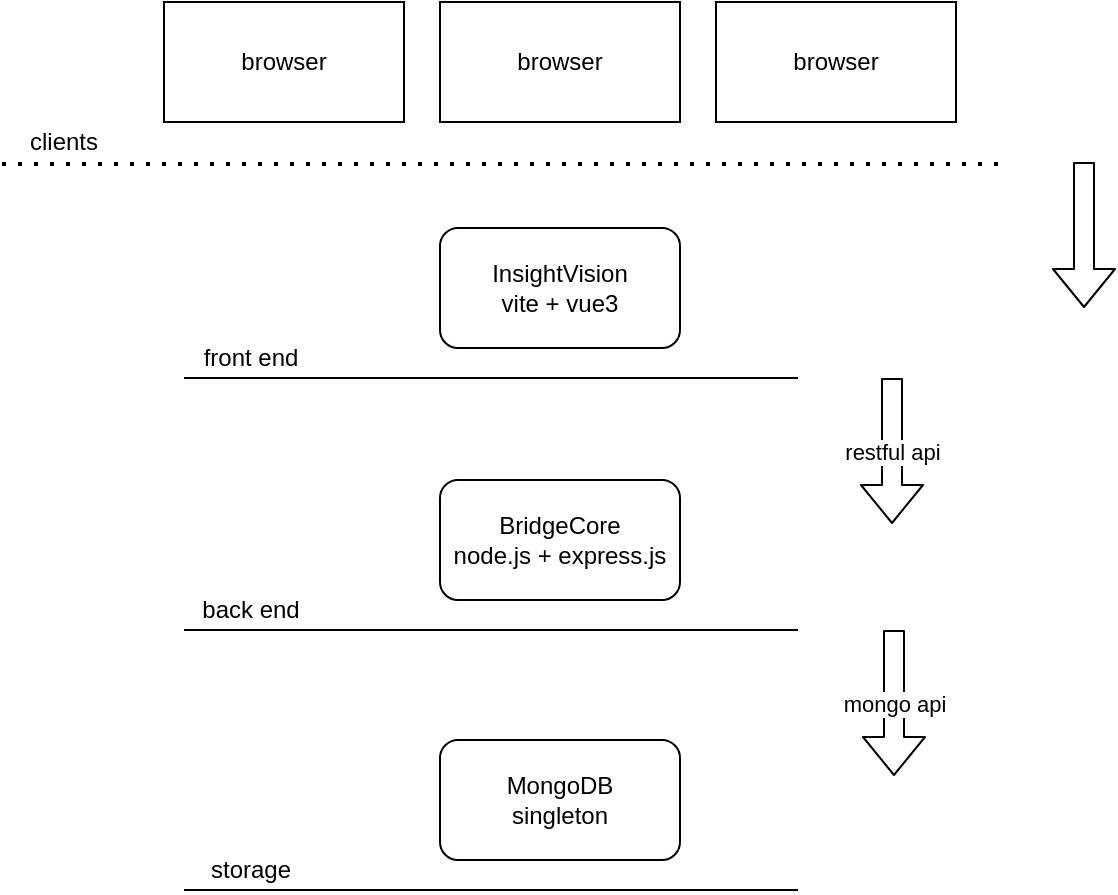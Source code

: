 <mxfile version="13.9.9" type="device"><diagram id="TcIPXIvMuKRAQoOwe6RK" name="Architecture"><mxGraphModel dx="1201" dy="599" grid="0" gridSize="10" guides="1" tooltips="1" connect="1" arrows="1" fold="1" page="0" pageScale="1" pageWidth="827" pageHeight="1169" math="0" shadow="0"><root><mxCell id="0"/><mxCell id="1" parent="0"/><mxCell id="CjpkSJqytostitEHkQX5-4" value="" style="endArrow=none;html=1;" edge="1" parent="1"><mxGeometry width="50" height="50" relative="1" as="geometry"><mxPoint x="404" y="323" as="sourcePoint"/><mxPoint x="711" y="323" as="targetPoint"/></mxGeometry></mxCell><mxCell id="CjpkSJqytostitEHkQX5-6" value="front end" style="text;html=1;strokeColor=none;fillColor=none;align=center;verticalAlign=middle;whiteSpace=wrap;rounded=0;" vertex="1" parent="1"><mxGeometry x="404" y="303" width="67" height="20" as="geometry"/></mxCell><mxCell id="CjpkSJqytostitEHkQX5-7" value="InsightVision&lt;br&gt;vite + vue3" style="rounded=1;whiteSpace=wrap;html=1;" vertex="1" parent="1"><mxGeometry x="532" y="248" width="120" height="60" as="geometry"/></mxCell><mxCell id="CjpkSJqytostitEHkQX5-9" value="" style="endArrow=none;html=1;" edge="1" parent="1"><mxGeometry width="50" height="50" relative="1" as="geometry"><mxPoint x="404" y="449" as="sourcePoint"/><mxPoint x="711.0" y="449" as="targetPoint"/></mxGeometry></mxCell><mxCell id="CjpkSJqytostitEHkQX5-10" value="back end" style="text;html=1;strokeColor=none;fillColor=none;align=center;verticalAlign=middle;whiteSpace=wrap;rounded=0;" vertex="1" parent="1"><mxGeometry x="404" y="429" width="67" height="20" as="geometry"/></mxCell><mxCell id="CjpkSJqytostitEHkQX5-11" value="BridgeCore&lt;br&gt;node.js + express.js" style="rounded=1;whiteSpace=wrap;html=1;" vertex="1" parent="1"><mxGeometry x="532" y="374" width="120" height="60" as="geometry"/></mxCell><mxCell id="CjpkSJqytostitEHkQX5-12" value="" style="endArrow=none;html=1;" edge="1" parent="1"><mxGeometry width="50" height="50" relative="1" as="geometry"><mxPoint x="404" y="579" as="sourcePoint"/><mxPoint x="711.0" y="579" as="targetPoint"/></mxGeometry></mxCell><mxCell id="CjpkSJqytostitEHkQX5-13" value="storage" style="text;html=1;strokeColor=none;fillColor=none;align=center;verticalAlign=middle;whiteSpace=wrap;rounded=0;" vertex="1" parent="1"><mxGeometry x="404" y="559" width="67" height="20" as="geometry"/></mxCell><mxCell id="CjpkSJqytostitEHkQX5-14" value="MongoDB&lt;br&gt;singleton" style="rounded=1;whiteSpace=wrap;html=1;" vertex="1" parent="1"><mxGeometry x="532" y="504" width="120" height="60" as="geometry"/></mxCell><mxCell id="CjpkSJqytostitEHkQX5-15" value="restful api" style="shape=flexArrow;endArrow=classic;html=1;" edge="1" parent="1"><mxGeometry width="50" height="50" relative="1" as="geometry"><mxPoint x="758" y="323" as="sourcePoint"/><mxPoint x="758" y="396" as="targetPoint"/></mxGeometry></mxCell><mxCell id="CjpkSJqytostitEHkQX5-16" value="mongo api" style="shape=flexArrow;endArrow=classic;html=1;" edge="1" parent="1"><mxGeometry width="50" height="50" relative="1" as="geometry"><mxPoint x="759" y="449" as="sourcePoint"/><mxPoint x="759" y="522" as="targetPoint"/></mxGeometry></mxCell><mxCell id="CjpkSJqytostitEHkQX5-17" value="" style="endArrow=none;dashed=1;html=1;dashPattern=1 3;strokeWidth=2;" edge="1" parent="1"><mxGeometry width="50" height="50" relative="1" as="geometry"><mxPoint x="313" y="216" as="sourcePoint"/><mxPoint x="814" y="216" as="targetPoint"/></mxGeometry></mxCell><mxCell id="CjpkSJqytostitEHkQX5-18" value="browser" style="rounded=0;whiteSpace=wrap;html=1;" vertex="1" parent="1"><mxGeometry x="394" y="135" width="120" height="60" as="geometry"/></mxCell><mxCell id="CjpkSJqytostitEHkQX5-19" value="clients" style="text;html=1;strokeColor=none;fillColor=none;align=center;verticalAlign=middle;whiteSpace=wrap;rounded=0;" vertex="1" parent="1"><mxGeometry x="313" y="195" width="62" height="20" as="geometry"/></mxCell><mxCell id="CjpkSJqytostitEHkQX5-20" value="browser" style="rounded=0;whiteSpace=wrap;html=1;" vertex="1" parent="1"><mxGeometry x="532" y="135" width="120" height="60" as="geometry"/></mxCell><mxCell id="CjpkSJqytostitEHkQX5-21" value="browser" style="rounded=0;whiteSpace=wrap;html=1;" vertex="1" parent="1"><mxGeometry x="670" y="135" width="120" height="60" as="geometry"/></mxCell><mxCell id="CjpkSJqytostitEHkQX5-22" value="" style="shape=flexArrow;endArrow=classic;html=1;" edge="1" parent="1"><mxGeometry width="50" height="50" relative="1" as="geometry"><mxPoint x="854" y="215" as="sourcePoint"/><mxPoint x="854" y="288" as="targetPoint"/></mxGeometry></mxCell></root></mxGraphModel></diagram></mxfile>